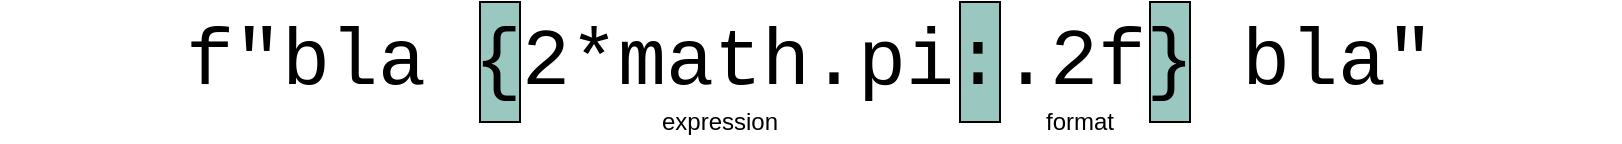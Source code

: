 <mxGraphModel dx="1180" dy="1127" grid="1" gridSize="10" guides="1" tooltips="1" connect="1" arrows="1" fold="1" page="1" pageScale="1" pageWidth="850" pageHeight="1100" background="#ffffff"><root><mxCell id="0"/><mxCell id="1" parent="0"/><mxCell id="7" value="" style="rounded=0;whiteSpace=wrap;html=1;fillColor=#9AC7BF;" vertex="1" parent="1"><mxGeometry x="705" y="100" width="20" height="60" as="geometry"/></mxCell><mxCell id="6" value="" style="rounded=0;whiteSpace=wrap;html=1;fillColor=#9AC7BF;" vertex="1" parent="1"><mxGeometry x="610" y="100" width="20" height="60" as="geometry"/></mxCell><mxCell id="5" value="" style="rounded=0;whiteSpace=wrap;html=1;fillColor=#9AC7BF;" vertex="1" parent="1"><mxGeometry x="370" y="100" width="20" height="60" as="geometry"/></mxCell><mxCell id="2" value="&lt;font face=&quot;Courier New&quot; style=&quot;font-size: 40px&quot;&gt;f&quot;bla {2*math.pi:.2f} bla&quot;&lt;/font&gt;" style="text;html=1;strokeColor=none;fillColor=none;align=center;verticalAlign=middle;whiteSpace=wrap;rounded=0;" vertex="1" parent="1"><mxGeometry x="130" y="100" width="810" height="60" as="geometry"/></mxCell><mxCell id="3" value="expression" style="text;html=1;strokeColor=none;fillColor=none;align=center;verticalAlign=middle;whiteSpace=wrap;rounded=0;" vertex="1" parent="1"><mxGeometry x="460" y="150" width="60" height="20" as="geometry"/></mxCell><mxCell id="4" value="format" style="text;html=1;strokeColor=none;fillColor=none;align=center;verticalAlign=middle;whiteSpace=wrap;rounded=0;" vertex="1" parent="1"><mxGeometry x="640" y="150" width="60" height="20" as="geometry"/></mxCell></root></mxGraphModel>
